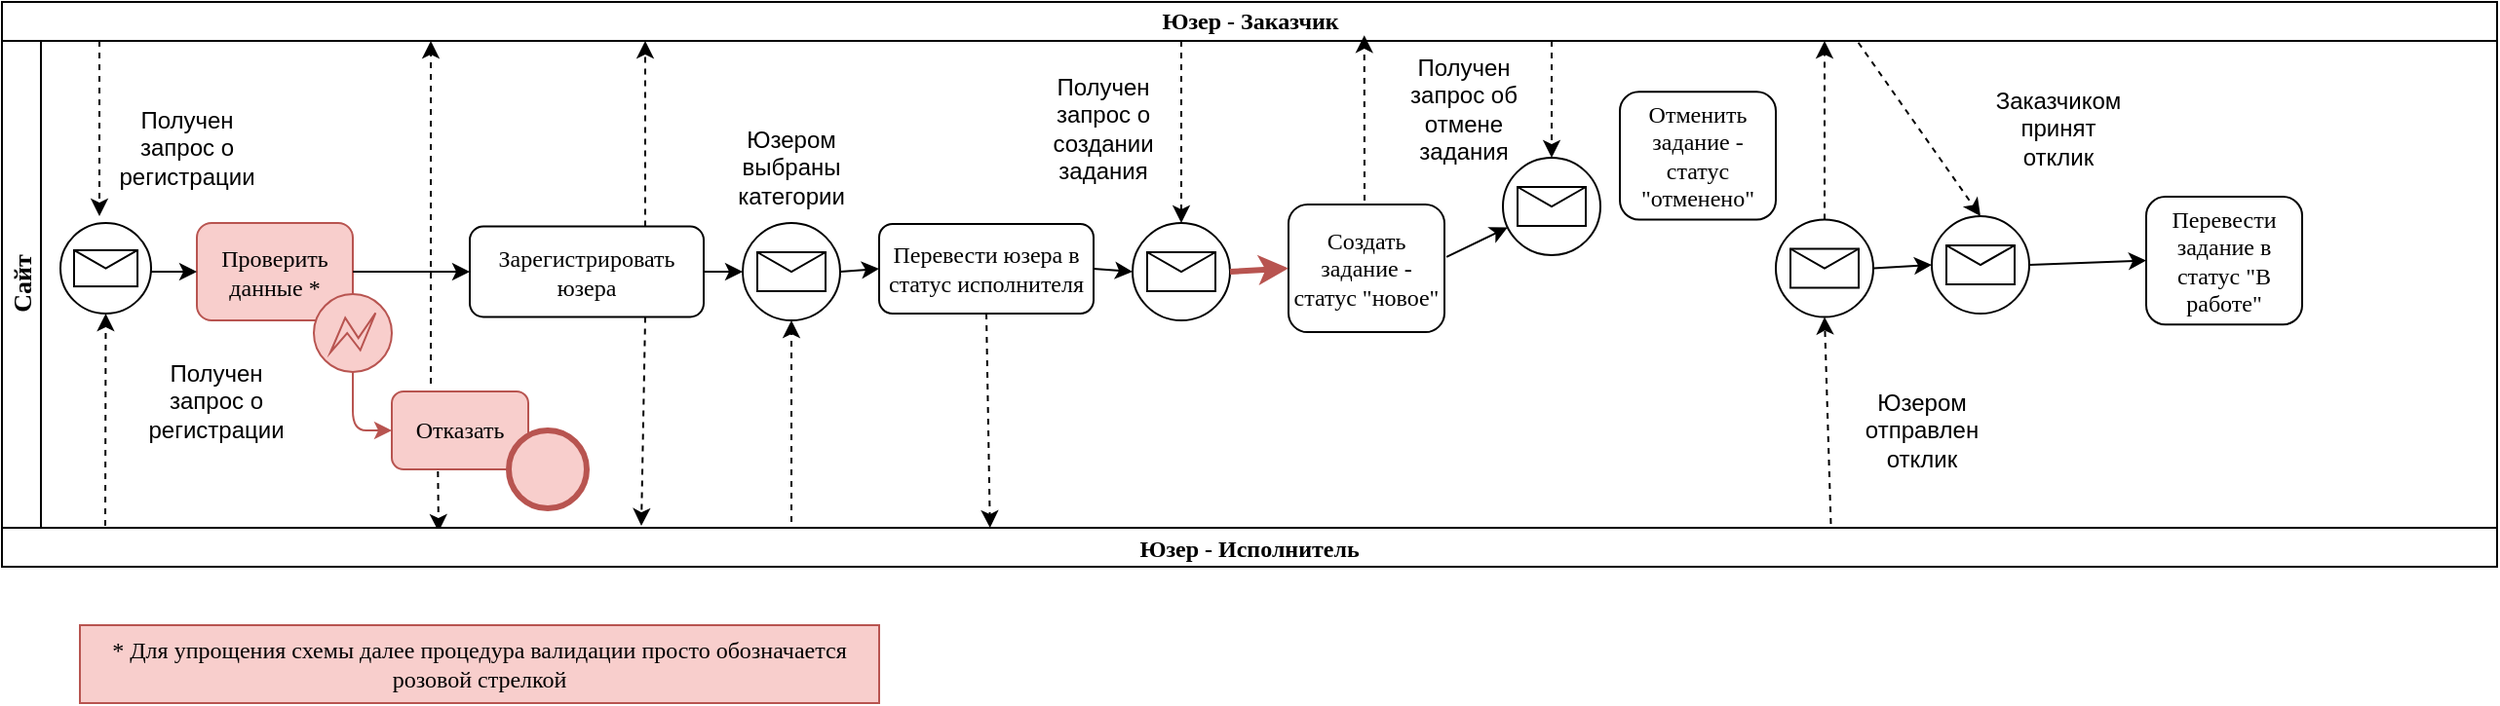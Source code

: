 <mxfile version="14.7.6" type="github">
  <diagram name="Page-1" id="c7488fd3-1785-93aa-aadb-54a6760d102a">
    <mxGraphModel dx="730" dy="316" grid="1" gridSize="10" guides="1" tooltips="1" connect="1" arrows="1" fold="1" page="1" pageScale="1" pageWidth="1100" pageHeight="850" background="none" math="0" shadow="0">
      <root>
        <mxCell id="0" />
        <mxCell id="1" parent="0" />
        <object label="&lt;font style=&quot;font-size: 12px&quot;&gt;Юзер - Заказчик&lt;/font&gt;" id="2b4e8129b02d487f-1">
          <mxCell style="swimlane;html=1;childLayout=stackLayout;horizontal=1;startSize=20;horizontalStack=0;rounded=0;shadow=0;labelBackgroundColor=none;strokeWidth=1;fontFamily=Verdana;fontSize=12;align=center;" parent="1" vertex="1">
            <mxGeometry x="150" y="50" width="1280" height="290" as="geometry" />
          </mxCell>
        </object>
        <mxCell id="h2x-6CI9Ihy8LsGusNlG-118" value="" style="endArrow=classic;html=1;dashed=1;fontSize=12;entryX=0.5;entryY=1;entryDx=0;entryDy=0;entryPerimeter=0;" edge="1" parent="2b4e8129b02d487f-1" target="h2x-6CI9Ihy8LsGusNlG-117">
          <mxGeometry width="50" height="50" relative="1" as="geometry">
            <mxPoint x="405" y="267" as="sourcePoint" />
            <mxPoint x="380" y="170" as="targetPoint" />
          </mxGeometry>
        </mxCell>
        <mxCell id="h2x-6CI9Ihy8LsGusNlG-125" value="" style="endArrow=classic;html=1;dashed=1;fontSize=12;exitX=0.338;exitY=1.025;exitDx=0;exitDy=0;exitPerimeter=0;" edge="1" parent="2b4e8129b02d487f-1" source="h2x-6CI9Ihy8LsGusNlG-116">
          <mxGeometry width="50" height="50" relative="1" as="geometry">
            <mxPoint x="395" y="277" as="sourcePoint" />
            <mxPoint x="224" y="272" as="targetPoint" />
          </mxGeometry>
        </mxCell>
        <mxCell id="h2x-6CI9Ihy8LsGusNlG-90" value="" style="endArrow=classic;html=1;dashed=1;fontSize=12;entryX=0.5;entryY=1;entryDx=0;entryDy=0;entryPerimeter=0;" edge="1" parent="2b4e8129b02d487f-1" target="h2x-6CI9Ihy8LsGusNlG-93">
          <mxGeometry width="50" height="50" relative="1" as="geometry">
            <mxPoint x="53" y="269" as="sourcePoint" />
            <mxPoint x="55" y="173.5" as="targetPoint" />
          </mxGeometry>
        </mxCell>
        <mxCell id="2b4e8129b02d487f-2" value="&lt;div style=&quot;font-size: 13px&quot;&gt;&lt;font face=&quot;Verdana&quot;&gt;Сайт&lt;/font&gt;&lt;/div&gt;" style="swimlane;html=1;startSize=20;horizontal=0;fontSize=13;" parent="2b4e8129b02d487f-1" vertex="1">
          <mxGeometry y="20" width="1280" height="250" as="geometry">
            <mxRectangle y="20" width="680" height="20" as="alternateBounds" />
          </mxGeometry>
        </mxCell>
        <mxCell id="2b4e8129b02d487f-6" value="Проверить данные *" style="rounded=1;whiteSpace=wrap;html=1;shadow=0;labelBackgroundColor=none;strokeWidth=1;fontFamily=Verdana;fontSize=12;align=center;fillColor=#f8cecc;strokeColor=#b85450;" parent="2b4e8129b02d487f-2" vertex="1">
          <mxGeometry x="100" y="93.5" width="80" height="50" as="geometry" />
        </mxCell>
        <mxCell id="h2x-6CI9Ihy8LsGusNlG-75" value="Получен запрос о регистрации" style="text;html=1;strokeColor=none;fillColor=none;align=center;verticalAlign=middle;whiteSpace=wrap;rounded=0;fontSize=12;" vertex="1" parent="2b4e8129b02d487f-2">
          <mxGeometry x="70" y="30" width="50" height="50" as="geometry" />
        </mxCell>
        <mxCell id="h2x-6CI9Ihy8LsGusNlG-86" value="" style="endArrow=classic;html=1;fontSize=12;exitX=1;exitY=0.5;exitDx=0;exitDy=0;entryX=0;entryY=0.5;entryDx=0;entryDy=0;" edge="1" parent="2b4e8129b02d487f-2" target="2b4e8129b02d487f-6">
          <mxGeometry width="50" height="50" relative="1" as="geometry">
            <mxPoint x="70" y="118.5" as="sourcePoint" />
            <mxPoint x="370" y="130" as="targetPoint" />
          </mxGeometry>
        </mxCell>
        <mxCell id="h2x-6CI9Ihy8LsGusNlG-91" value="Получен запрос о регистрации" style="text;html=1;strokeColor=none;fillColor=none;align=center;verticalAlign=middle;whiteSpace=wrap;rounded=0;fontSize=12;" vertex="1" parent="2b4e8129b02d487f-2">
          <mxGeometry x="70" y="160" width="80" height="50" as="geometry" />
        </mxCell>
        <mxCell id="h2x-6CI9Ihy8LsGusNlG-94" value="" style="points=[[0.145,0.145,0],[0.5,0,0],[0.855,0.145,0],[1,0.5,0],[0.855,0.855,0],[0.5,1,0],[0.145,0.855,0],[0,0.5,0]];shape=mxgraph.bpmn.event;html=1;verticalLabelPosition=bottom;labelBackgroundColor=#ffffff;verticalAlign=top;align=center;perimeter=ellipsePerimeter;outlineConnect=0;aspect=fixed;outline=eventInt;symbol=error;fontSize=12;fillColor=#f8cecc;strokeColor=#b85450;" vertex="1" parent="2b4e8129b02d487f-2">
          <mxGeometry x="160" y="130" width="40" height="40" as="geometry" />
        </mxCell>
        <mxCell id="h2x-6CI9Ihy8LsGusNlG-96" value="" style="endArrow=classic;html=1;fontSize=12;exitX=1;exitY=0.5;exitDx=0;exitDy=0;entryX=0;entryY=0.5;entryDx=0;entryDy=0;" edge="1" parent="2b4e8129b02d487f-2" source="2b4e8129b02d487f-6" target="h2x-6CI9Ihy8LsGusNlG-99">
          <mxGeometry width="50" height="50" relative="1" as="geometry">
            <mxPoint x="80" y="128.5" as="sourcePoint" />
            <mxPoint x="210" y="118.5" as="targetPoint" />
          </mxGeometry>
        </mxCell>
        <mxCell id="h2x-6CI9Ihy8LsGusNlG-99" value="Зарегистрировать юзера" style="rounded=1;whiteSpace=wrap;html=1;shadow=0;labelBackgroundColor=none;strokeWidth=1;fontFamily=Verdana;fontSize=12;align=center;" vertex="1" parent="2b4e8129b02d487f-2">
          <mxGeometry x="240" y="95.25" width="120" height="46.5" as="geometry" />
        </mxCell>
        <mxCell id="h2x-6CI9Ihy8LsGusNlG-93" value="" style="points=[[0.145,0.145,0],[0.5,0,0],[0.855,0.145,0],[1,0.5,0],[0.855,0.855,0],[0.5,1,0],[0.145,0.855,0],[0,0.5,0]];shape=mxgraph.bpmn.event;html=1;verticalLabelPosition=bottom;labelBackgroundColor=#ffffff;verticalAlign=top;align=center;perimeter=ellipsePerimeter;outlineConnect=0;aspect=fixed;outline=standard;symbol=message;fontSize=12;" vertex="1" parent="2b4e8129b02d487f-2">
          <mxGeometry x="30" y="93.5" width="46.5" height="46.5" as="geometry" />
        </mxCell>
        <mxCell id="h2x-6CI9Ihy8LsGusNlG-110" value="" style="endArrow=classic;html=1;fontSize=12;exitX=0.5;exitY=1;exitDx=0;exitDy=0;entryX=0;entryY=0.5;entryDx=0;entryDy=0;exitPerimeter=0;fillColor=#f8cecc;strokeColor=#b85450;" edge="1" parent="2b4e8129b02d487f-2" source="h2x-6CI9Ihy8LsGusNlG-94" target="h2x-6CI9Ihy8LsGusNlG-116">
          <mxGeometry width="50" height="50" relative="1" as="geometry">
            <mxPoint x="80" y="128.5" as="sourcePoint" />
            <mxPoint x="210" y="195" as="targetPoint" />
            <Array as="points">
              <mxPoint x="180" y="200" />
            </Array>
          </mxGeometry>
        </mxCell>
        <mxCell id="h2x-6CI9Ihy8LsGusNlG-116" value="Отказать" style="rounded=1;whiteSpace=wrap;html=1;shadow=0;labelBackgroundColor=none;strokeWidth=1;fontFamily=Verdana;fontSize=12;align=center;fillColor=#f8cecc;strokeColor=#b85450;" vertex="1" parent="2b4e8129b02d487f-2">
          <mxGeometry x="200" y="180" width="70" height="40" as="geometry" />
        </mxCell>
        <mxCell id="h2x-6CI9Ihy8LsGusNlG-117" value="" style="points=[[0.145,0.145,0],[0.5,0,0],[0.855,0.145,0],[1,0.5,0],[0.855,0.855,0],[0.5,1,0],[0.145,0.855,0],[0,0.5,0]];shape=mxgraph.bpmn.event;html=1;verticalLabelPosition=bottom;labelBackgroundColor=#ffffff;verticalAlign=top;align=center;perimeter=ellipsePerimeter;outlineConnect=0;aspect=fixed;outline=standard;symbol=message;fontSize=12;" vertex="1" parent="2b4e8129b02d487f-2">
          <mxGeometry x="380" y="93.5" width="50" height="50" as="geometry" />
        </mxCell>
        <mxCell id="h2x-6CI9Ihy8LsGusNlG-120" value="" style="endArrow=classic;html=1;fontSize=12;exitX=1;exitY=0.5;exitDx=0;exitDy=0;" edge="1" parent="2b4e8129b02d487f-2" source="h2x-6CI9Ihy8LsGusNlG-99" target="h2x-6CI9Ihy8LsGusNlG-117">
          <mxGeometry width="50" height="50" relative="1" as="geometry">
            <mxPoint x="320" y="200" as="sourcePoint" />
            <mxPoint x="350" y="115" as="targetPoint" />
          </mxGeometry>
        </mxCell>
        <mxCell id="h2x-6CI9Ihy8LsGusNlG-121" value="Юзером выбраны категории" style="text;html=1;strokeColor=none;fillColor=none;align=center;verticalAlign=middle;whiteSpace=wrap;rounded=0;fontSize=12;" vertex="1" parent="2b4e8129b02d487f-2">
          <mxGeometry x="380" y="40" width="50" height="50" as="geometry" />
        </mxCell>
        <mxCell id="h2x-6CI9Ihy8LsGusNlG-122" value="Перевести юзера в статус исполнителя" style="rounded=1;whiteSpace=wrap;html=1;shadow=0;labelBackgroundColor=none;strokeWidth=1;fontFamily=Verdana;fontSize=12;align=center;" vertex="1" parent="2b4e8129b02d487f-2">
          <mxGeometry x="450" y="93.94" width="110" height="46.06" as="geometry" />
        </mxCell>
        <mxCell id="h2x-6CI9Ihy8LsGusNlG-123" value="" style="endArrow=classic;html=1;fontSize=12;exitX=1;exitY=0.5;exitDx=0;exitDy=0;exitPerimeter=0;entryX=0;entryY=0.5;entryDx=0;entryDy=0;" edge="1" parent="2b4e8129b02d487f-2" source="h2x-6CI9Ihy8LsGusNlG-117" target="h2x-6CI9Ihy8LsGusNlG-122">
          <mxGeometry width="50" height="50" relative="1" as="geometry">
            <mxPoint x="340" y="126.75" as="sourcePoint" />
            <mxPoint x="370.004" y="125.454" as="targetPoint" />
          </mxGeometry>
        </mxCell>
        <mxCell id="h2x-6CI9Ihy8LsGusNlG-133" value="" style="points=[[0.145,0.145,0],[0.5,0,0],[0.855,0.145,0],[1,0.5,0],[0.855,0.855,0],[0.5,1,0],[0.145,0.855,0],[0,0.5,0]];shape=mxgraph.bpmn.event;html=1;verticalLabelPosition=bottom;labelBackgroundColor=#ffffff;verticalAlign=top;align=center;perimeter=ellipsePerimeter;outlineConnect=0;aspect=fixed;outline=end;symbol=terminate2;fontFamily=Verdana;fontSize=12;fillColor=#f8cecc;strokeColor=#b85450;" vertex="1" parent="2b4e8129b02d487f-2">
          <mxGeometry x="260" y="200" width="40" height="40" as="geometry" />
        </mxCell>
        <mxCell id="h2x-6CI9Ihy8LsGusNlG-134" value="" style="points=[[0.145,0.145,0],[0.5,0,0],[0.855,0.145,0],[1,0.5,0],[0.855,0.855,0],[0.5,1,0],[0.145,0.855,0],[0,0.5,0]];shape=mxgraph.bpmn.event;html=1;verticalLabelPosition=bottom;labelBackgroundColor=#ffffff;verticalAlign=top;align=center;perimeter=ellipsePerimeter;outlineConnect=0;aspect=fixed;outline=standard;symbol=message;fontSize=12;" vertex="1" parent="2b4e8129b02d487f-2">
          <mxGeometry x="580" y="93.5" width="50" height="50" as="geometry" />
        </mxCell>
        <mxCell id="h2x-6CI9Ihy8LsGusNlG-135" value="" style="endArrow=classic;html=1;fontSize=12;exitX=1;exitY=0.5;exitDx=0;exitDy=0;entryX=0;entryY=0.5;entryDx=0;entryDy=0;entryPerimeter=0;" edge="1" parent="2b4e8129b02d487f-2" source="h2x-6CI9Ihy8LsGusNlG-122" target="h2x-6CI9Ihy8LsGusNlG-134">
          <mxGeometry width="50" height="50" relative="1" as="geometry">
            <mxPoint x="460" y="126.75" as="sourcePoint" />
            <mxPoint x="580" y="119" as="targetPoint" />
          </mxGeometry>
        </mxCell>
        <mxCell id="h2x-6CI9Ihy8LsGusNlG-138" value="Получен запрос о создании задания" style="text;html=1;strokeColor=none;fillColor=none;align=center;verticalAlign=middle;whiteSpace=wrap;rounded=0;fontSize=12;" vertex="1" parent="2b4e8129b02d487f-2">
          <mxGeometry x="530" y="20" width="70" height="50" as="geometry" />
        </mxCell>
        <mxCell id="h2x-6CI9Ihy8LsGusNlG-142" value="Создать задание - статус &quot;новое&quot;" style="rounded=1;whiteSpace=wrap;html=1;shadow=0;labelBackgroundColor=none;strokeWidth=1;fontFamily=Verdana;fontSize=12;align=center;" vertex="1" parent="2b4e8129b02d487f-2">
          <mxGeometry x="660" y="83.94" width="80" height="65.62" as="geometry" />
        </mxCell>
        <mxCell id="h2x-6CI9Ihy8LsGusNlG-143" value="" style="endArrow=classic;html=1;fontSize=12;exitX=1;exitY=0.5;exitDx=0;exitDy=0;exitPerimeter=0;entryX=0;entryY=0.5;entryDx=0;entryDy=0;fillColor=#f8cecc;strokeColor=#b85450;strokeWidth=3;" edge="1" parent="2b4e8129b02d487f-2" source="h2x-6CI9Ihy8LsGusNlG-134" target="h2x-6CI9Ihy8LsGusNlG-142">
          <mxGeometry width="50" height="50" relative="1" as="geometry">
            <mxPoint x="460" y="126.75" as="sourcePoint" />
            <mxPoint x="480" y="126.75" as="targetPoint" />
          </mxGeometry>
        </mxCell>
        <mxCell id="h2x-6CI9Ihy8LsGusNlG-147" value="Юзером отправлен отклик" style="text;html=1;strokeColor=none;fillColor=none;align=center;verticalAlign=middle;whiteSpace=wrap;rounded=0;fontSize=12;" vertex="1" parent="2b4e8129b02d487f-2">
          <mxGeometry x="960" y="175" width="50" height="50" as="geometry" />
        </mxCell>
        <mxCell id="h2x-6CI9Ihy8LsGusNlG-149" value="" style="points=[[0.145,0.145,0],[0.5,0,0],[0.855,0.145,0],[1,0.5,0],[0.855,0.855,0],[0.5,1,0],[0.145,0.855,0],[0,0.5,0]];shape=mxgraph.bpmn.event;html=1;verticalLabelPosition=bottom;labelBackgroundColor=#ffffff;verticalAlign=top;align=center;perimeter=ellipsePerimeter;outlineConnect=0;aspect=fixed;outline=standard;symbol=message;fontSize=12;" vertex="1" parent="2b4e8129b02d487f-2">
          <mxGeometry x="990" y="90" width="50" height="50" as="geometry" />
        </mxCell>
        <mxCell id="h2x-6CI9Ihy8LsGusNlG-145" value="" style="points=[[0.145,0.145,0],[0.5,0,0],[0.855,0.145,0],[1,0.5,0],[0.855,0.855,0],[0.5,1,0],[0.145,0.855,0],[0,0.5,0]];shape=mxgraph.bpmn.event;html=1;verticalLabelPosition=bottom;labelBackgroundColor=#ffffff;verticalAlign=top;align=center;perimeter=ellipsePerimeter;outlineConnect=0;aspect=fixed;outline=standard;symbol=message;fontSize=12;" vertex="1" parent="2b4e8129b02d487f-2">
          <mxGeometry x="910" y="91.75" width="50" height="50" as="geometry" />
        </mxCell>
        <mxCell id="h2x-6CI9Ihy8LsGusNlG-148" value="" style="endArrow=classic;html=1;fontSize=12;exitX=1.013;exitY=0.412;exitDx=0;exitDy=0;exitPerimeter=0;" edge="1" parent="2b4e8129b02d487f-2" source="h2x-6CI9Ihy8LsGusNlG-142" target="h2x-6CI9Ihy8LsGusNlG-157">
          <mxGeometry width="50" height="50" relative="1" as="geometry">
            <mxPoint x="660" y="128.5" as="sourcePoint" />
            <mxPoint x="770" y="120" as="targetPoint" />
          </mxGeometry>
        </mxCell>
        <mxCell id="h2x-6CI9Ihy8LsGusNlG-151" value="" style="endArrow=classic;html=1;fontSize=12;exitX=1;exitY=0.5;exitDx=0;exitDy=0;exitPerimeter=0;entryX=0;entryY=0.5;entryDx=0;entryDy=0;entryPerimeter=0;" edge="1" parent="2b4e8129b02d487f-2" source="h2x-6CI9Ihy8LsGusNlG-145" target="h2x-6CI9Ihy8LsGusNlG-149">
          <mxGeometry width="50" height="50" relative="1" as="geometry">
            <mxPoint x="760" y="131.98" as="sourcePoint" />
            <mxPoint x="780" y="130" as="targetPoint" />
          </mxGeometry>
        </mxCell>
        <mxCell id="h2x-6CI9Ihy8LsGusNlG-154" value="Заказчиком принят отклик" style="text;html=1;strokeColor=none;fillColor=none;align=center;verticalAlign=middle;whiteSpace=wrap;rounded=0;fontSize=12;" vertex="1" parent="2b4e8129b02d487f-2">
          <mxGeometry x="1030" y="20" width="50" height="50" as="geometry" />
        </mxCell>
        <mxCell id="h2x-6CI9Ihy8LsGusNlG-155" value="Перевести задание в статус &quot;В работе&quot;" style="rounded=1;whiteSpace=wrap;html=1;shadow=0;labelBackgroundColor=none;strokeWidth=1;fontFamily=Verdana;fontSize=12;align=center;" vertex="1" parent="2b4e8129b02d487f-2">
          <mxGeometry x="1100" y="80" width="80" height="65.62" as="geometry" />
        </mxCell>
        <mxCell id="h2x-6CI9Ihy8LsGusNlG-156" value="" style="endArrow=classic;html=1;fontSize=12;exitX=1;exitY=0.5;exitDx=0;exitDy=0;exitPerimeter=0;entryX=0;entryY=0.5;entryDx=0;entryDy=0;" edge="1" parent="2b4e8129b02d487f-2" source="h2x-6CI9Ihy8LsGusNlG-149" target="h2x-6CI9Ihy8LsGusNlG-155">
          <mxGeometry width="50" height="50" relative="1" as="geometry">
            <mxPoint x="820" y="125.44" as="sourcePoint" />
            <mxPoint x="840" y="125.44" as="targetPoint" />
          </mxGeometry>
        </mxCell>
        <mxCell id="h2x-6CI9Ihy8LsGusNlG-157" value="" style="points=[[0.145,0.145,0],[0.5,0,0],[0.855,0.145,0],[1,0.5,0],[0.855,0.855,0],[0.5,1,0],[0.145,0.855,0],[0,0.5,0]];shape=mxgraph.bpmn.event;html=1;verticalLabelPosition=bottom;labelBackgroundColor=#ffffff;verticalAlign=top;align=center;perimeter=ellipsePerimeter;outlineConnect=0;aspect=fixed;outline=standard;symbol=message;fontSize=12;" vertex="1" parent="2b4e8129b02d487f-2">
          <mxGeometry x="770" y="60" width="50" height="50" as="geometry" />
        </mxCell>
        <mxCell id="h2x-6CI9Ihy8LsGusNlG-159" value="Получен запрос об отмене задания" style="text;html=1;strokeColor=none;fillColor=none;align=center;verticalAlign=middle;whiteSpace=wrap;rounded=0;fontSize=12;" vertex="1" parent="2b4e8129b02d487f-2">
          <mxGeometry x="720" y="10" width="60" height="50" as="geometry" />
        </mxCell>
        <mxCell id="h2x-6CI9Ihy8LsGusNlG-160" value="Отменить задание - статус &quot;отменено&quot;" style="rounded=1;whiteSpace=wrap;html=1;shadow=0;labelBackgroundColor=none;strokeWidth=1;fontFamily=Verdana;fontSize=12;align=center;" vertex="1" parent="2b4e8129b02d487f-2">
          <mxGeometry x="830" y="26.13" width="80" height="65.62" as="geometry" />
        </mxCell>
        <mxCell id="h2x-6CI9Ihy8LsGusNlG-72" value="Юзер - Исполнитель" style="swimlane;fontSize=12;startSize=23;fontFamily=Verdana;" vertex="1" parent="2b4e8129b02d487f-1">
          <mxGeometry y="270" width="1280" height="20" as="geometry" />
        </mxCell>
        <mxCell id="h2x-6CI9Ihy8LsGusNlG-129" value="" style="endArrow=classic;html=1;dashed=1;fontSize=12;exitX=0.75;exitY=1;exitDx=0;exitDy=0;" edge="1" parent="2b4e8129b02d487f-1" source="h2x-6CI9Ihy8LsGusNlG-99">
          <mxGeometry width="50" height="50" relative="1" as="geometry">
            <mxPoint x="300" y="160" as="sourcePoint" />
            <mxPoint x="328" y="269" as="targetPoint" />
          </mxGeometry>
        </mxCell>
        <mxCell id="h2x-6CI9Ihy8LsGusNlG-131" value="" style="endArrow=classic;html=1;dashed=1;fontSize=12;exitX=0.5;exitY=1;exitDx=0;exitDy=0;entryX=0.396;entryY=0;entryDx=0;entryDy=0;entryPerimeter=0;" edge="1" parent="2b4e8129b02d487f-1" source="h2x-6CI9Ihy8LsGusNlG-122" target="h2x-6CI9Ihy8LsGusNlG-72">
          <mxGeometry width="50" height="50" relative="1" as="geometry">
            <mxPoint x="310" y="170" as="sourcePoint" />
            <mxPoint x="525" y="269" as="targetPoint" />
          </mxGeometry>
        </mxCell>
        <mxCell id="h2x-6CI9Ihy8LsGusNlG-144" value="" style="endArrow=classic;html=1;dashed=1;fontSize=12;entryX=0.546;entryY=0.059;entryDx=0;entryDy=0;entryPerimeter=0;" edge="1" parent="2b4e8129b02d487f-1" target="2b4e8129b02d487f-1">
          <mxGeometry width="50" height="50" relative="1" as="geometry">
            <mxPoint x="699" y="102" as="sourcePoint" />
            <mxPoint x="713" y="30" as="targetPoint" />
          </mxGeometry>
        </mxCell>
        <mxCell id="h2x-6CI9Ihy8LsGusNlG-150" value="" style="endArrow=classic;html=1;dashed=1;fontSize=12;entryX=0.5;entryY=0;entryDx=0;entryDy=0;entryPerimeter=0;exitX=0.744;exitY=0.072;exitDx=0;exitDy=0;exitPerimeter=0;" edge="1" parent="2b4e8129b02d487f-1" source="2b4e8129b02d487f-1" target="h2x-6CI9Ihy8LsGusNlG-149">
          <mxGeometry width="50" height="50" relative="1" as="geometry">
            <mxPoint x="855" y="20" as="sourcePoint" />
            <mxPoint x="635" y="123.5" as="targetPoint" />
          </mxGeometry>
        </mxCell>
        <mxCell id="h2x-6CI9Ihy8LsGusNlG-146" value="" style="endArrow=classic;html=1;dashed=1;fontSize=12;entryX=0.5;entryY=1;entryDx=0;entryDy=0;entryPerimeter=0;exitX=0.733;exitY=-0.1;exitDx=0;exitDy=0;exitPerimeter=0;" edge="1" parent="2b4e8129b02d487f-1" source="h2x-6CI9Ihy8LsGusNlG-72" target="h2x-6CI9Ihy8LsGusNlG-145">
          <mxGeometry width="50" height="50" relative="1" as="geometry">
            <mxPoint x="785" y="269" as="sourcePoint" />
            <mxPoint x="795" y="170" as="targetPoint" />
          </mxGeometry>
        </mxCell>
        <mxCell id="h2x-6CI9Ihy8LsGusNlG-152" value="" style="endArrow=classic;html=1;dashed=1;fontSize=12;exitX=0.5;exitY=0;exitDx=0;exitDy=0;exitPerimeter=0;" edge="1" parent="2b4e8129b02d487f-1" source="h2x-6CI9Ihy8LsGusNlG-145">
          <mxGeometry width="50" height="50" relative="1" as="geometry">
            <mxPoint x="704" y="111.971" as="sourcePoint" />
            <mxPoint x="935" y="20" as="targetPoint" />
          </mxGeometry>
        </mxCell>
        <mxCell id="h2x-6CI9Ihy8LsGusNlG-158" value="" style="endArrow=classic;html=1;dashed=1;fontSize=12;entryX=0.5;entryY=0;entryDx=0;entryDy=0;entryPerimeter=0;" edge="1" parent="2b4e8129b02d487f-1" target="h2x-6CI9Ihy8LsGusNlG-157">
          <mxGeometry width="50" height="50" relative="1" as="geometry">
            <mxPoint x="795" y="20" as="sourcePoint" />
            <mxPoint x="615" y="123.5" as="targetPoint" />
          </mxGeometry>
        </mxCell>
        <mxCell id="h2x-6CI9Ihy8LsGusNlG-87" value="" style="endArrow=classic;html=1;dashed=1;fontSize=12;" edge="1" parent="1">
          <mxGeometry width="50" height="50" relative="1" as="geometry">
            <mxPoint x="200" y="70" as="sourcePoint" />
            <mxPoint x="200" y="160" as="targetPoint" />
            <Array as="points">
              <mxPoint x="200" y="130" />
            </Array>
          </mxGeometry>
        </mxCell>
        <mxCell id="h2x-6CI9Ihy8LsGusNlG-127" value="" style="endArrow=classic;html=1;dashed=1;fontSize=12;" edge="1" parent="1">
          <mxGeometry width="50" height="50" relative="1" as="geometry">
            <mxPoint x="370" y="246" as="sourcePoint" />
            <mxPoint x="370" y="70" as="targetPoint" />
          </mxGeometry>
        </mxCell>
        <mxCell id="h2x-6CI9Ihy8LsGusNlG-128" value="" style="endArrow=classic;html=1;dashed=1;fontSize=12;exitX=0.75;exitY=0;exitDx=0;exitDy=0;" edge="1" parent="1" source="h2x-6CI9Ihy8LsGusNlG-99">
          <mxGeometry width="50" height="50" relative="1" as="geometry">
            <mxPoint x="380" y="256" as="sourcePoint" />
            <mxPoint x="480" y="70" as="targetPoint" />
          </mxGeometry>
        </mxCell>
        <mxCell id="h2x-6CI9Ihy8LsGusNlG-136" value="" style="endArrow=classic;html=1;dashed=1;fontSize=12;entryX=0.5;entryY=0;entryDx=0;entryDy=0;entryPerimeter=0;" edge="1" parent="1" target="h2x-6CI9Ihy8LsGusNlG-134">
          <mxGeometry width="50" height="50" relative="1" as="geometry">
            <mxPoint x="755" y="70" as="sourcePoint" />
            <mxPoint x="770" y="160" as="targetPoint" />
          </mxGeometry>
        </mxCell>
        <mxCell id="h2x-6CI9Ihy8LsGusNlG-141" value="* Для упрощения схемы далее процедура валидации просто обозначается розовой стрелкой" style="text;html=1;strokeColor=#b85450;fillColor=#f8cecc;align=center;verticalAlign=middle;whiteSpace=wrap;rounded=0;fontFamily=Verdana;fontSize=12;" vertex="1" parent="1">
          <mxGeometry x="190" y="370" width="410" height="40" as="geometry" />
        </mxCell>
      </root>
    </mxGraphModel>
  </diagram>
</mxfile>

